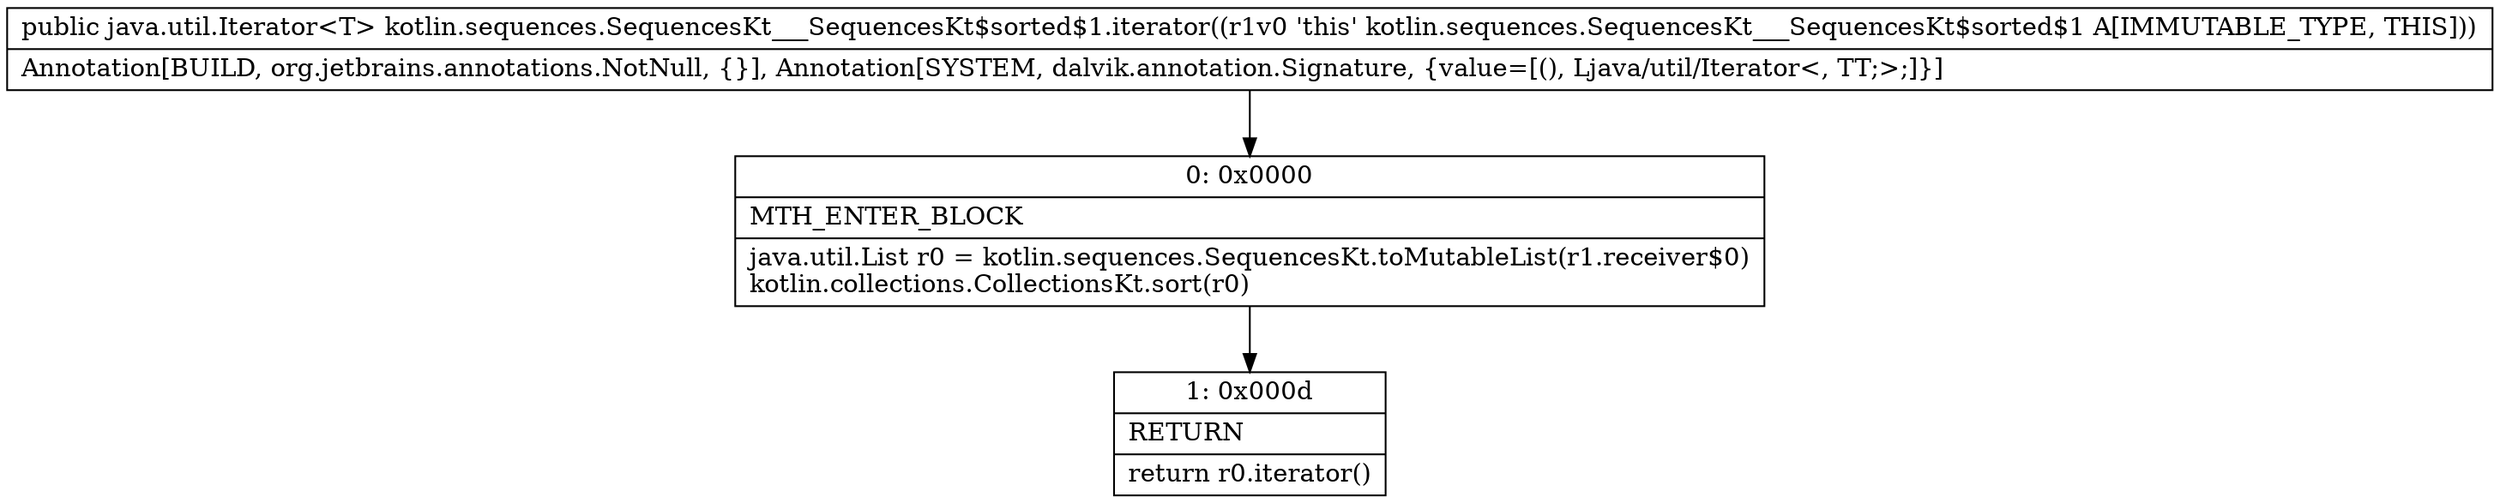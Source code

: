digraph "CFG forkotlin.sequences.SequencesKt___SequencesKt$sorted$1.iterator()Ljava\/util\/Iterator;" {
Node_0 [shape=record,label="{0\:\ 0x0000|MTH_ENTER_BLOCK\l|java.util.List r0 = kotlin.sequences.SequencesKt.toMutableList(r1.receiver$0)\lkotlin.collections.CollectionsKt.sort(r0)\l}"];
Node_1 [shape=record,label="{1\:\ 0x000d|RETURN\l|return r0.iterator()\l}"];
MethodNode[shape=record,label="{public java.util.Iterator\<T\> kotlin.sequences.SequencesKt___SequencesKt$sorted$1.iterator((r1v0 'this' kotlin.sequences.SequencesKt___SequencesKt$sorted$1 A[IMMUTABLE_TYPE, THIS]))  | Annotation[BUILD, org.jetbrains.annotations.NotNull, \{\}], Annotation[SYSTEM, dalvik.annotation.Signature, \{value=[(), Ljava\/util\/Iterator\<, TT;\>;]\}]\l}"];
MethodNode -> Node_0;
Node_0 -> Node_1;
}


